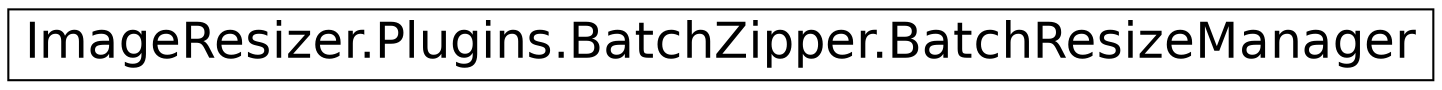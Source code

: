 digraph G
{
  edge [fontname="Helvetica",fontsize="24",labelfontname="Helvetica",labelfontsize="24"];
  node [fontname="Helvetica",fontsize="24",shape=record];
  rankdir="LR";
  Node1 [label="ImageResizer.Plugins.BatchZipper.BatchResizeManager",height=0.2,width=0.4,color="black", fillcolor="white", style="filled",URL="$class_image_resizer_1_1_plugins_1_1_batch_zipper_1_1_batch_resize_manager.html",tooltip="Handles the threading of a batch resize procedure. Use the static method to queue a resize on a threa..."];
}
